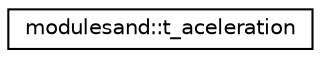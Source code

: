digraph "Graphical Class Hierarchy"
{
 // LATEX_PDF_SIZE
  edge [fontname="Helvetica",fontsize="10",labelfontname="Helvetica",labelfontsize="10"];
  node [fontname="Helvetica",fontsize="10",shape=record];
  rankdir="LR";
  Node0 [label="modulesand::t_aceleration",height=0.2,width=0.4,color="black", fillcolor="white", style="filled",URL="$structmodulesand_1_1t__aceleration.html",tooltip=" "];
}
